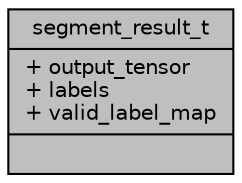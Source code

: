digraph "segment_result_t"
{
 // INTERACTIVE_SVG=YES
 // LATEX_PDF_SIZE
  bgcolor="transparent";
  edge [fontname="Helvetica",fontsize="10",labelfontname="Helvetica",labelfontsize="10"];
  node [fontname="Helvetica",fontsize="10",shape=record];
  Node1 [label="{segment_result_t\n|+ output_tensor\l+ labels\l+ valid_label_map\l|}",height=0.2,width=0.4,color="black", fillcolor="grey75", style="filled", fontcolor="black",tooltip=" "];
}
